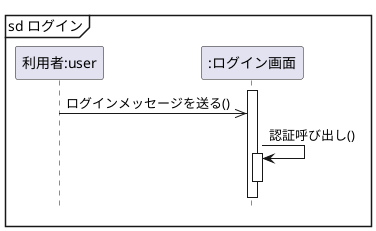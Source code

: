 @startuml
hide footbox
participant "利用者:user" as a
participant ":ログイン画面" as b
mainframe sd ログイン


activate b
a ->> b : ログインメッセージを送る()
b -> b:認証呼び出し()
activate b
deactivate b

@enduml
